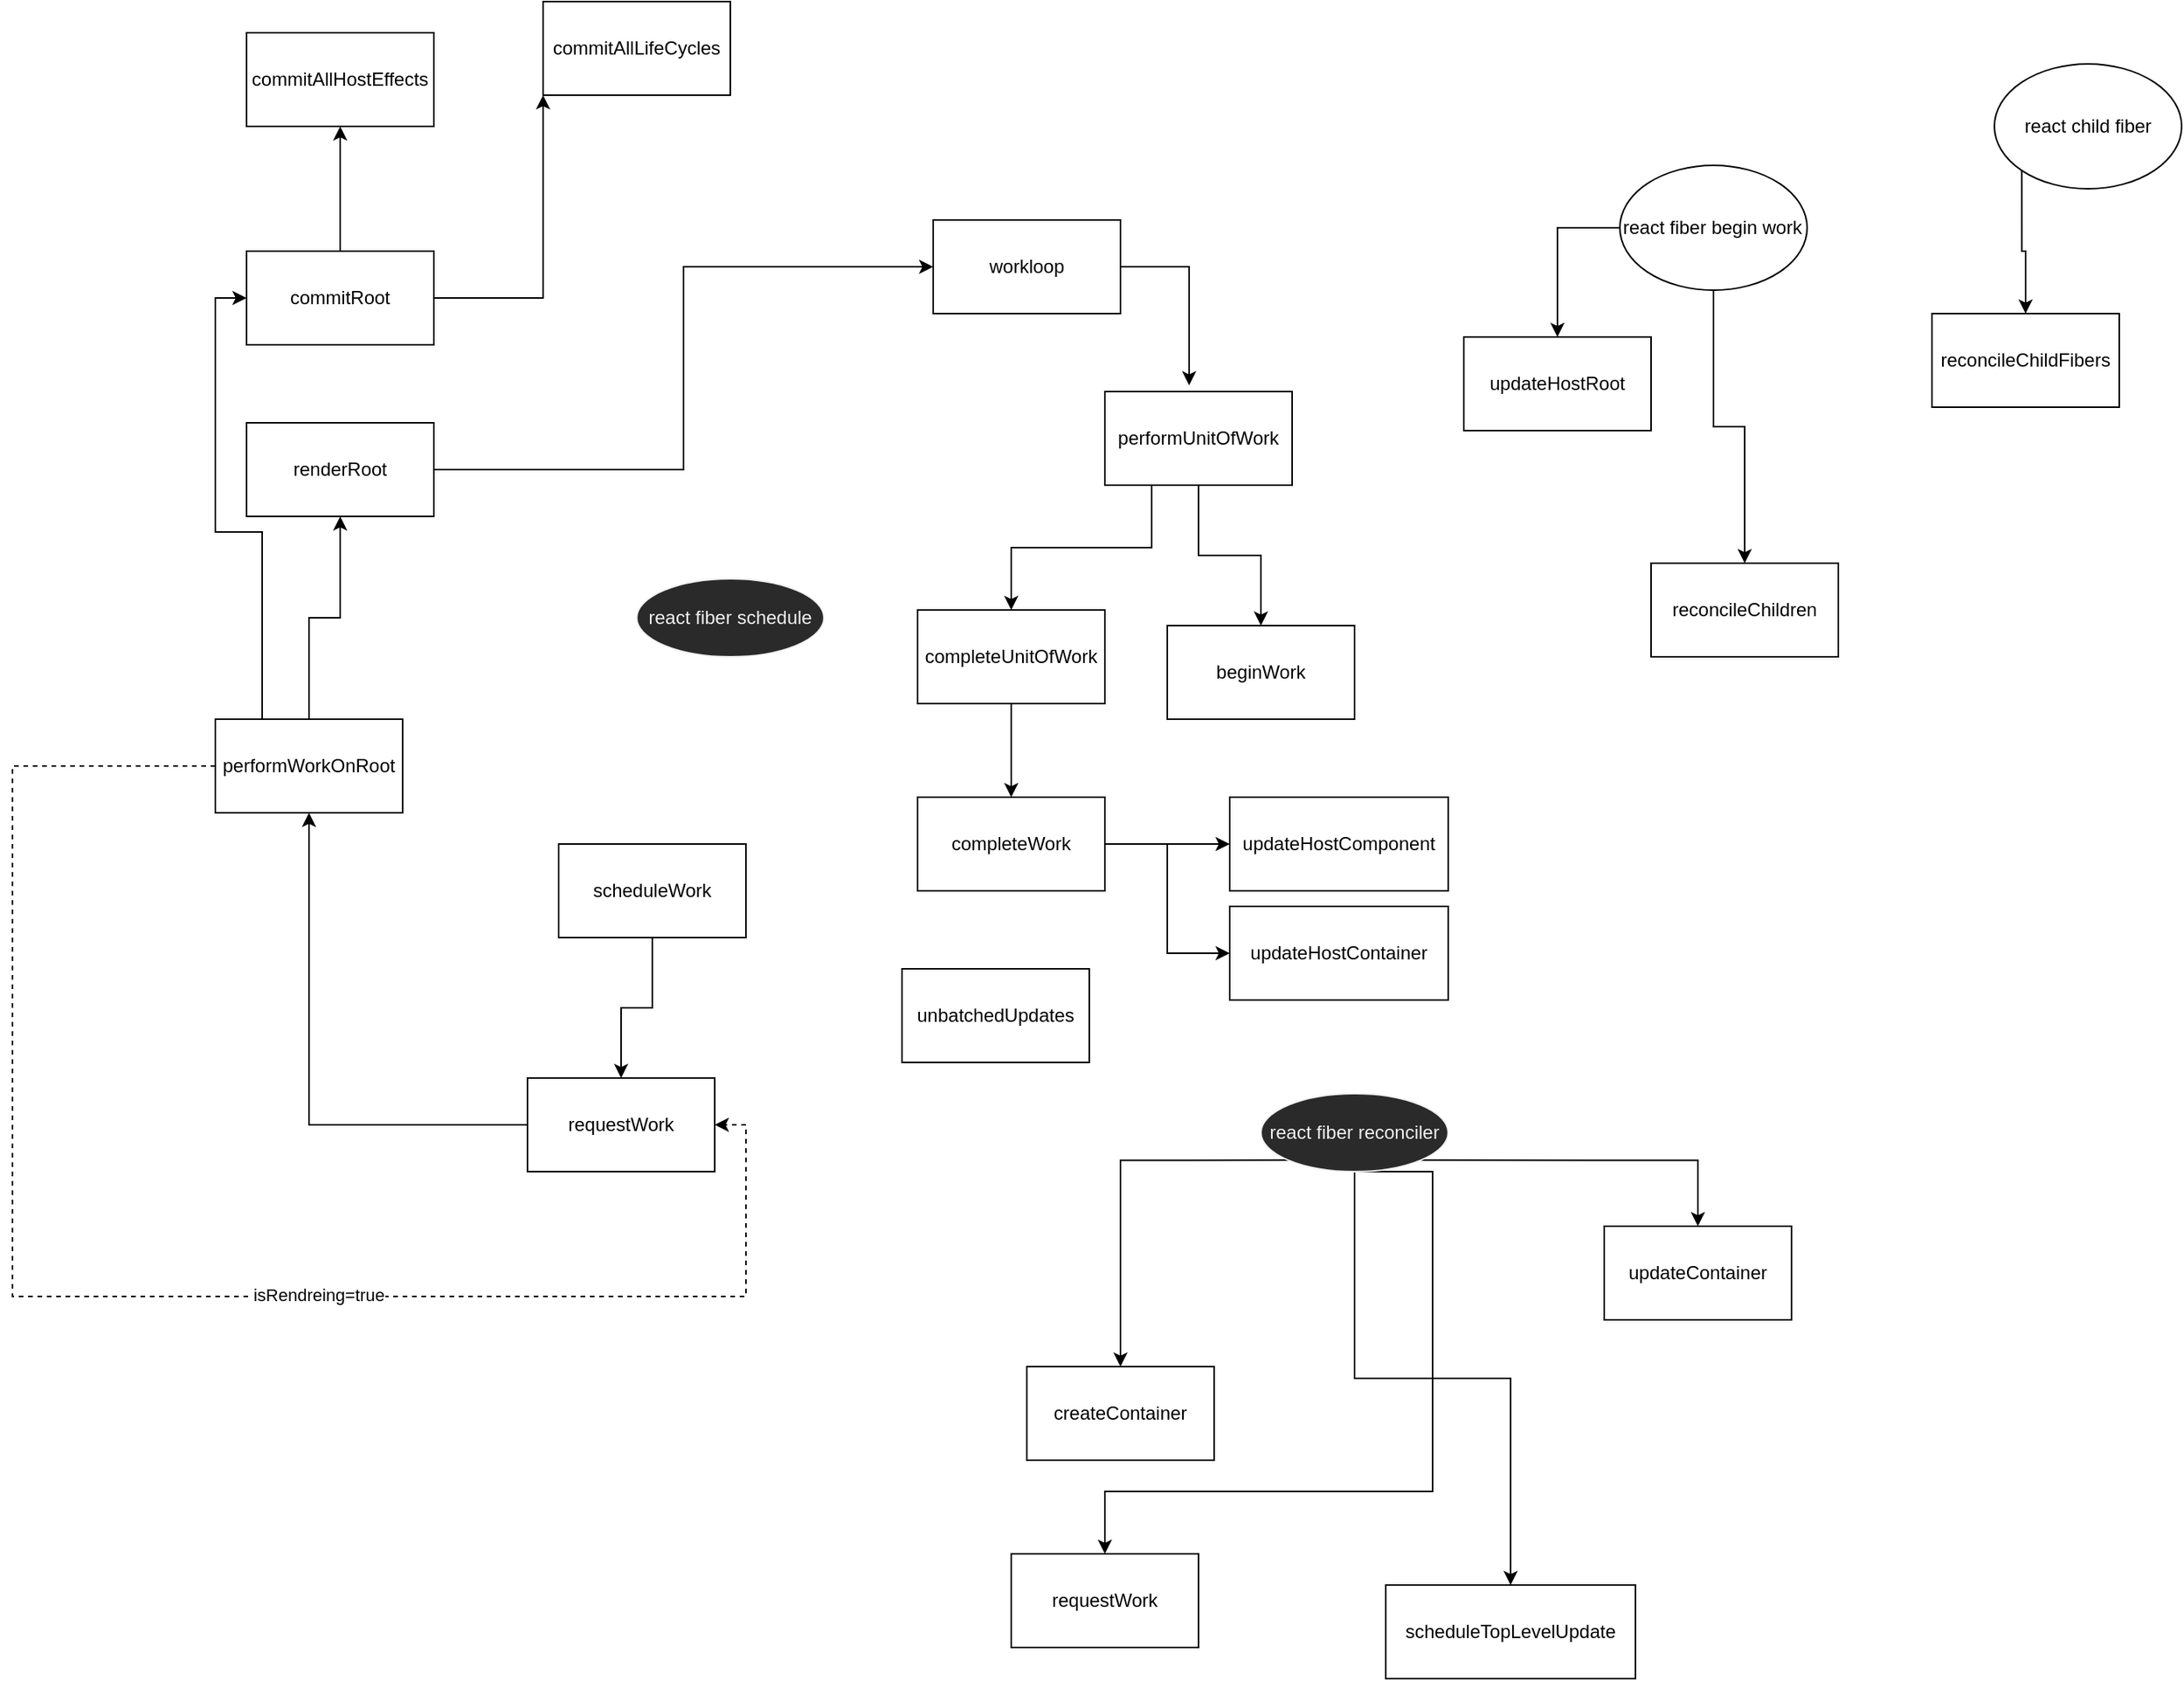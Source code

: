 <mxfile>
    <diagram id="t4Wy1dyjWYqmf6rhVwgR" name="Page-1">
        <mxGraphModel dx="2598" dy="1727" grid="1" gridSize="10" guides="1" tooltips="1" connect="1" arrows="1" fold="1" page="1" pageScale="1" pageWidth="850" pageHeight="1100" math="0" shadow="0">
            <root>
                <mxCell id="0"/>
                <mxCell id="1" parent="0"/>
                <mxCell id="76" value="react fiber schedule" style="ellipse;whiteSpace=wrap;html=1;fontFamily=Helvetica;fontSize=12;fontColor=#f0f0f0;align=center;strokeColor=#f0f0f0;fillColor=#2a2a2a;" vertex="1" parent="1">
                    <mxGeometry x="-830" y="280" width="120" height="50" as="geometry"/>
                </mxCell>
                <mxCell id="80" value="unbatchedUpdates" style="rounded=0;whiteSpace=wrap;html=1;" vertex="1" parent="1">
                    <mxGeometry x="-660" y="530" width="120" height="60" as="geometry"/>
                </mxCell>
                <mxCell id="87" style="edgeStyle=orthogonalEdgeStyle;rounded=0;orthogonalLoop=1;jettySize=auto;html=1;exitX=0;exitY=1;exitDx=0;exitDy=0;" edge="1" parent="1" source="81" target="86">
                    <mxGeometry relative="1" as="geometry"/>
                </mxCell>
                <mxCell id="89" style="edgeStyle=orthogonalEdgeStyle;rounded=0;orthogonalLoop=1;jettySize=auto;html=1;exitX=1;exitY=1;exitDx=0;exitDy=0;entryX=0.5;entryY=0;entryDx=0;entryDy=0;" edge="1" parent="1" source="81" target="88">
                    <mxGeometry relative="1" as="geometry"/>
                </mxCell>
                <mxCell id="91" style="edgeStyle=orthogonalEdgeStyle;rounded=0;orthogonalLoop=1;jettySize=auto;html=1;exitX=0.5;exitY=1;exitDx=0;exitDy=0;" edge="1" parent="1" source="81" target="90">
                    <mxGeometry relative="1" as="geometry"/>
                </mxCell>
                <mxCell id="93" style="edgeStyle=orthogonalEdgeStyle;rounded=0;orthogonalLoop=1;jettySize=auto;html=1;exitX=0.5;exitY=1;exitDx=0;exitDy=0;entryX=0.5;entryY=0;entryDx=0;entryDy=0;" edge="1" parent="1" source="81" target="92">
                    <mxGeometry relative="1" as="geometry">
                        <Array as="points">
                            <mxPoint x="-320" y="865"/>
                            <mxPoint x="-530" y="865"/>
                        </Array>
                    </mxGeometry>
                </mxCell>
                <mxCell id="81" value="react fiber reconciler" style="ellipse;whiteSpace=wrap;html=1;fontFamily=Helvetica;fontSize=12;fontColor=#f0f0f0;align=center;strokeColor=#f0f0f0;fillColor=#2a2a2a;" vertex="1" parent="1">
                    <mxGeometry x="-430" y="610" width="120" height="50" as="geometry"/>
                </mxCell>
                <mxCell id="86" value="createContainer" style="rounded=0;whiteSpace=wrap;html=1;" vertex="1" parent="1">
                    <mxGeometry x="-580" y="785" width="120" height="60" as="geometry"/>
                </mxCell>
                <mxCell id="88" value="updateContainer" style="rounded=0;whiteSpace=wrap;html=1;" vertex="1" parent="1">
                    <mxGeometry x="-210" y="695" width="120" height="60" as="geometry"/>
                </mxCell>
                <mxCell id="90" value="scheduleTopLevelUpdate" style="rounded=0;whiteSpace=wrap;html=1;" vertex="1" parent="1">
                    <mxGeometry x="-350" y="925" width="160" height="60" as="geometry"/>
                </mxCell>
                <mxCell id="92" value="requestWork" style="rounded=0;whiteSpace=wrap;html=1;" vertex="1" parent="1">
                    <mxGeometry x="-590" y="905" width="120" height="60" as="geometry"/>
                </mxCell>
                <mxCell id="126" style="edgeStyle=orthogonalEdgeStyle;rounded=0;orthogonalLoop=1;jettySize=auto;html=1;exitX=0.5;exitY=1;exitDx=0;exitDy=0;" edge="1" parent="1" source="94" target="96">
                    <mxGeometry relative="1" as="geometry"/>
                </mxCell>
                <object label="scheduleWork&lt;br&gt;" n="find root, node.return==null" id="94">
                    <mxCell style="rounded=0;whiteSpace=wrap;html=1;" vertex="1" parent="1">
                        <mxGeometry x="-880" y="450" width="120" height="60" as="geometry"/>
                    </mxCell>
                </object>
                <mxCell id="127" style="edgeStyle=orthogonalEdgeStyle;rounded=0;orthogonalLoop=1;jettySize=auto;html=1;exitX=0;exitY=0.5;exitDx=0;exitDy=0;" edge="1" parent="1" source="96" target="102">
                    <mxGeometry relative="1" as="geometry"/>
                </mxCell>
                <object label="requestWork" placeholders="1" notes="    if (isRendering) {&#10;      // Prevent reentrancy. Remaining work will be scheduled at the end of&#10;      // the currently rendering batch.&#10;      return;&#10;    }&#10;&#10;    if (isBatchingUpdates) {&#10;      // Flush work at the end of the batch.&#10;      if (isUnbatchingUpdates) {&#10;        // ...unless we're inside unbatchedUpdates, in which case we should&#10;        // flush it now.&#10;        performWorkOnRoot(root, _ReactFiberExpirationTime.Sync);&#10;      }&#10;      return;&#10;    }&#10;&#10;f (expirationTime === _ReactFiberExpirationTime.Sync) {&#10;      performWork(_ReactFiberExpirationTime.Sync, null);&#10;    }" id="96">
                    <mxCell style="rounded=0;whiteSpace=wrap;html=1;" vertex="1" parent="1">
                        <mxGeometry x="-900" y="600" width="120" height="60" as="geometry"/>
                    </mxCell>
                </object>
                <mxCell id="104" style="edgeStyle=orthogonalEdgeStyle;rounded=0;orthogonalLoop=1;jettySize=auto;html=1;exitX=0;exitY=0.5;exitDx=0;exitDy=0;entryX=1;entryY=0.5;entryDx=0;entryDy=0;dashed=1;" edge="1" parent="1" source="102" target="96">
                    <mxGeometry relative="1" as="geometry">
                        <mxPoint x="-1070.0" y="740" as="targetPoint"/>
                        <Array as="points">
                            <mxPoint x="-1230" y="400"/>
                            <mxPoint x="-1230" y="740"/>
                            <mxPoint x="-760" y="740"/>
                            <mxPoint x="-760" y="630"/>
                        </Array>
                    </mxGeometry>
                </mxCell>
                <mxCell id="105" value="isRendreing=true" style="edgeLabel;html=1;align=center;verticalAlign=middle;resizable=0;points=[];" vertex="1" connectable="0" parent="104">
                    <mxGeometry x="0.244" y="1" relative="1" as="geometry">
                        <mxPoint as="offset"/>
                    </mxGeometry>
                </mxCell>
                <mxCell id="128" style="edgeStyle=orthogonalEdgeStyle;rounded=0;orthogonalLoop=1;jettySize=auto;html=1;exitX=0.5;exitY=0;exitDx=0;exitDy=0;" edge="1" parent="1" source="102" target="106">
                    <mxGeometry relative="1" as="geometry"/>
                </mxCell>
                <mxCell id="133" style="edgeStyle=orthogonalEdgeStyle;rounded=0;orthogonalLoop=1;jettySize=auto;html=1;exitX=0.25;exitY=0;exitDx=0;exitDy=0;entryX=0;entryY=0.5;entryDx=0;entryDy=0;" edge="1" parent="1" source="102" target="107">
                    <mxGeometry relative="1" as="geometry"/>
                </mxCell>
                <mxCell id="102" value="performWorkOnRoot" style="rounded=0;whiteSpace=wrap;html=1;" vertex="1" parent="1">
                    <mxGeometry x="-1100" y="370" width="120" height="60" as="geometry"/>
                </mxCell>
                <mxCell id="129" style="edgeStyle=orthogonalEdgeStyle;rounded=0;orthogonalLoop=1;jettySize=auto;html=1;exitX=1;exitY=0.5;exitDx=0;exitDy=0;entryX=0;entryY=0.5;entryDx=0;entryDy=0;" edge="1" parent="1" source="106" target="110">
                    <mxGeometry relative="1" as="geometry"/>
                </mxCell>
                <mxCell id="106" value="renderRoot" style="rounded=0;whiteSpace=wrap;html=1;" vertex="1" parent="1">
                    <mxGeometry x="-1080" y="180" width="120" height="60" as="geometry"/>
                </mxCell>
                <mxCell id="141" value="" style="edgeStyle=orthogonalEdgeStyle;rounded=0;orthogonalLoop=1;jettySize=auto;html=1;" edge="1" parent="1" source="107" target="140">
                    <mxGeometry relative="1" as="geometry"/>
                </mxCell>
                <mxCell id="143" value="" style="edgeStyle=orthogonalEdgeStyle;rounded=0;orthogonalLoop=1;jettySize=auto;html=1;" edge="1" parent="1" source="107" target="142">
                    <mxGeometry relative="1" as="geometry">
                        <Array as="points">
                            <mxPoint x="-890" y="100"/>
                        </Array>
                    </mxGeometry>
                </mxCell>
                <mxCell id="107" value="commitRoot" style="rounded=0;whiteSpace=wrap;html=1;" vertex="1" parent="1">
                    <mxGeometry x="-1080" y="70" width="120" height="60" as="geometry"/>
                </mxCell>
                <mxCell id="130" style="edgeStyle=orthogonalEdgeStyle;rounded=0;orthogonalLoop=1;jettySize=auto;html=1;exitX=1;exitY=0.5;exitDx=0;exitDy=0;entryX=0.45;entryY=-0.067;entryDx=0;entryDy=0;entryPerimeter=0;" edge="1" parent="1" source="110" target="112">
                    <mxGeometry relative="1" as="geometry"/>
                </mxCell>
                <mxCell id="110" value="workloop" style="rounded=0;whiteSpace=wrap;html=1;" vertex="1" parent="1">
                    <mxGeometry x="-640" y="50" width="120" height="60" as="geometry"/>
                </mxCell>
                <mxCell id="131" style="edgeStyle=orthogonalEdgeStyle;rounded=0;orthogonalLoop=1;jettySize=auto;html=1;exitX=0.5;exitY=1;exitDx=0;exitDy=0;entryX=0.5;entryY=0;entryDx=0;entryDy=0;" edge="1" parent="1" source="112" target="116">
                    <mxGeometry relative="1" as="geometry"/>
                </mxCell>
                <mxCell id="132" style="edgeStyle=orthogonalEdgeStyle;rounded=0;orthogonalLoop=1;jettySize=auto;html=1;exitX=0.25;exitY=1;exitDx=0;exitDy=0;entryX=0.5;entryY=0;entryDx=0;entryDy=0;" edge="1" parent="1" source="112" target="114">
                    <mxGeometry relative="1" as="geometry"/>
                </mxCell>
                <object label="performUnitOfWork" notes="loop untile no children" id="112">
                    <mxCell style="rounded=0;whiteSpace=wrap;html=1;" vertex="1" parent="1">
                        <mxGeometry x="-530" y="160" width="120" height="60" as="geometry"/>
                    </mxCell>
                </object>
                <mxCell id="135" value="" style="edgeStyle=orthogonalEdgeStyle;rounded=0;orthogonalLoop=1;jettySize=auto;html=1;" edge="1" parent="1" source="114" target="134">
                    <mxGeometry relative="1" as="geometry"/>
                </mxCell>
                <mxCell id="114" value="completeUnitOfWork" style="rounded=0;whiteSpace=wrap;html=1;" vertex="1" parent="1">
                    <mxGeometry x="-650" y="300" width="120" height="60" as="geometry"/>
                </mxCell>
                <object label="beginWork" notes="return next node" id="116">
                    <mxCell style="rounded=0;whiteSpace=wrap;html=1;" vertex="1" parent="1">
                        <mxGeometry x="-490" y="310" width="120" height="60" as="geometry"/>
                    </mxCell>
                </object>
                <mxCell id="120" style="edgeStyle=orthogonalEdgeStyle;rounded=0;orthogonalLoop=1;jettySize=auto;html=1;exitX=0;exitY=0.5;exitDx=0;exitDy=0;entryX=0.5;entryY=0;entryDx=0;entryDy=0;" edge="1" parent="1" source="118" target="119">
                    <mxGeometry relative="1" as="geometry"/>
                </mxCell>
                <mxCell id="122" style="edgeStyle=orthogonalEdgeStyle;rounded=0;orthogonalLoop=1;jettySize=auto;html=1;exitX=0.5;exitY=1;exitDx=0;exitDy=0;" edge="1" parent="1" source="118" target="121">
                    <mxGeometry relative="1" as="geometry"/>
                </mxCell>
                <mxCell id="118" value="react fiber begin work" style="ellipse;whiteSpace=wrap;html=1;align=left;" vertex="1" parent="1">
                    <mxGeometry x="-200" y="15" width="120" height="80" as="geometry"/>
                </mxCell>
                <mxCell id="119" value="updateHostRoot" style="rounded=0;whiteSpace=wrap;html=1;" vertex="1" parent="1">
                    <mxGeometry x="-300" y="125" width="120" height="60" as="geometry"/>
                </mxCell>
                <mxCell id="121" value="reconcileChildren" style="rounded=0;whiteSpace=wrap;html=1;" vertex="1" parent="1">
                    <mxGeometry x="-180" y="270" width="120" height="60" as="geometry"/>
                </mxCell>
                <mxCell id="125" style="edgeStyle=orthogonalEdgeStyle;rounded=0;orthogonalLoop=1;jettySize=auto;html=1;exitX=0;exitY=1;exitDx=0;exitDy=0;" edge="1" parent="1" source="123" target="124">
                    <mxGeometry relative="1" as="geometry"/>
                </mxCell>
                <mxCell id="123" value="react child fiber" style="ellipse;whiteSpace=wrap;html=1;align=center;" vertex="1" parent="1">
                    <mxGeometry x="40" y="-50" width="120" height="80" as="geometry"/>
                </mxCell>
                <mxCell id="124" value="reconcileChildFibers" style="rounded=0;whiteSpace=wrap;html=1;" vertex="1" parent="1">
                    <mxGeometry y="110" width="120" height="60" as="geometry"/>
                </mxCell>
                <mxCell id="137" value="" style="edgeStyle=orthogonalEdgeStyle;rounded=0;orthogonalLoop=1;jettySize=auto;html=1;" edge="1" parent="1" source="134" target="136">
                    <mxGeometry relative="1" as="geometry"/>
                </mxCell>
                <mxCell id="139" style="edgeStyle=orthogonalEdgeStyle;rounded=0;orthogonalLoop=1;jettySize=auto;html=1;exitX=1;exitY=0.5;exitDx=0;exitDy=0;entryX=0;entryY=0.5;entryDx=0;entryDy=0;" edge="1" parent="1" source="134" target="138">
                    <mxGeometry relative="1" as="geometry"/>
                </mxCell>
                <mxCell id="134" value="completeWork" style="rounded=0;whiteSpace=wrap;html=1;" vertex="1" parent="1">
                    <mxGeometry x="-650" y="420" width="120" height="60" as="geometry"/>
                </mxCell>
                <object label="updateHostComponent" n="mount instance to stateNode" id="136">
                    <mxCell style="rounded=0;whiteSpace=wrap;html=1;" vertex="1" parent="1">
                        <mxGeometry x="-450" y="420" width="140" height="60" as="geometry"/>
                    </mxCell>
                </object>
                <object label="updateHostContainer" n="do nothing" id="138">
                    <mxCell style="rounded=0;whiteSpace=wrap;html=1;" vertex="1" parent="1">
                        <mxGeometry x="-450" y="490" width="140" height="60" as="geometry"/>
                    </mxCell>
                </object>
                <mxCell id="140" value="commitAllHostEffects" style="rounded=0;whiteSpace=wrap;html=1;" vertex="1" parent="1">
                    <mxGeometry x="-1080" y="-70" width="120" height="60" as="geometry"/>
                </mxCell>
                <mxCell id="142" value="commitAllLifeCycles" style="rounded=0;whiteSpace=wrap;html=1;" vertex="1" parent="1">
                    <mxGeometry x="-890" y="-90" width="120" height="60" as="geometry"/>
                </mxCell>
            </root>
        </mxGraphModel>
    </diagram>
</mxfile>